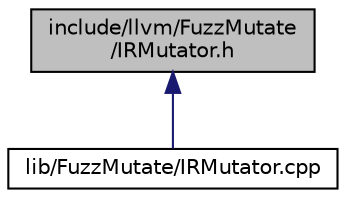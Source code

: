 digraph "include/llvm/FuzzMutate/IRMutator.h"
{
 // LATEX_PDF_SIZE
  bgcolor="transparent";
  edge [fontname="Helvetica",fontsize="10",labelfontname="Helvetica",labelfontsize="10"];
  node [fontname="Helvetica",fontsize="10",shape=record];
  Node1 [label="include/llvm/FuzzMutate\l/IRMutator.h",height=0.2,width=0.4,color="black", fillcolor="grey75", style="filled", fontcolor="black",tooltip=" "];
  Node1 -> Node2 [dir="back",color="midnightblue",fontsize="10",style="solid",fontname="Helvetica"];
  Node2 [label="lib/FuzzMutate/IRMutator.cpp",height=0.2,width=0.4,color="black",URL="$IRMutator_8cpp.html",tooltip=" "];
}

